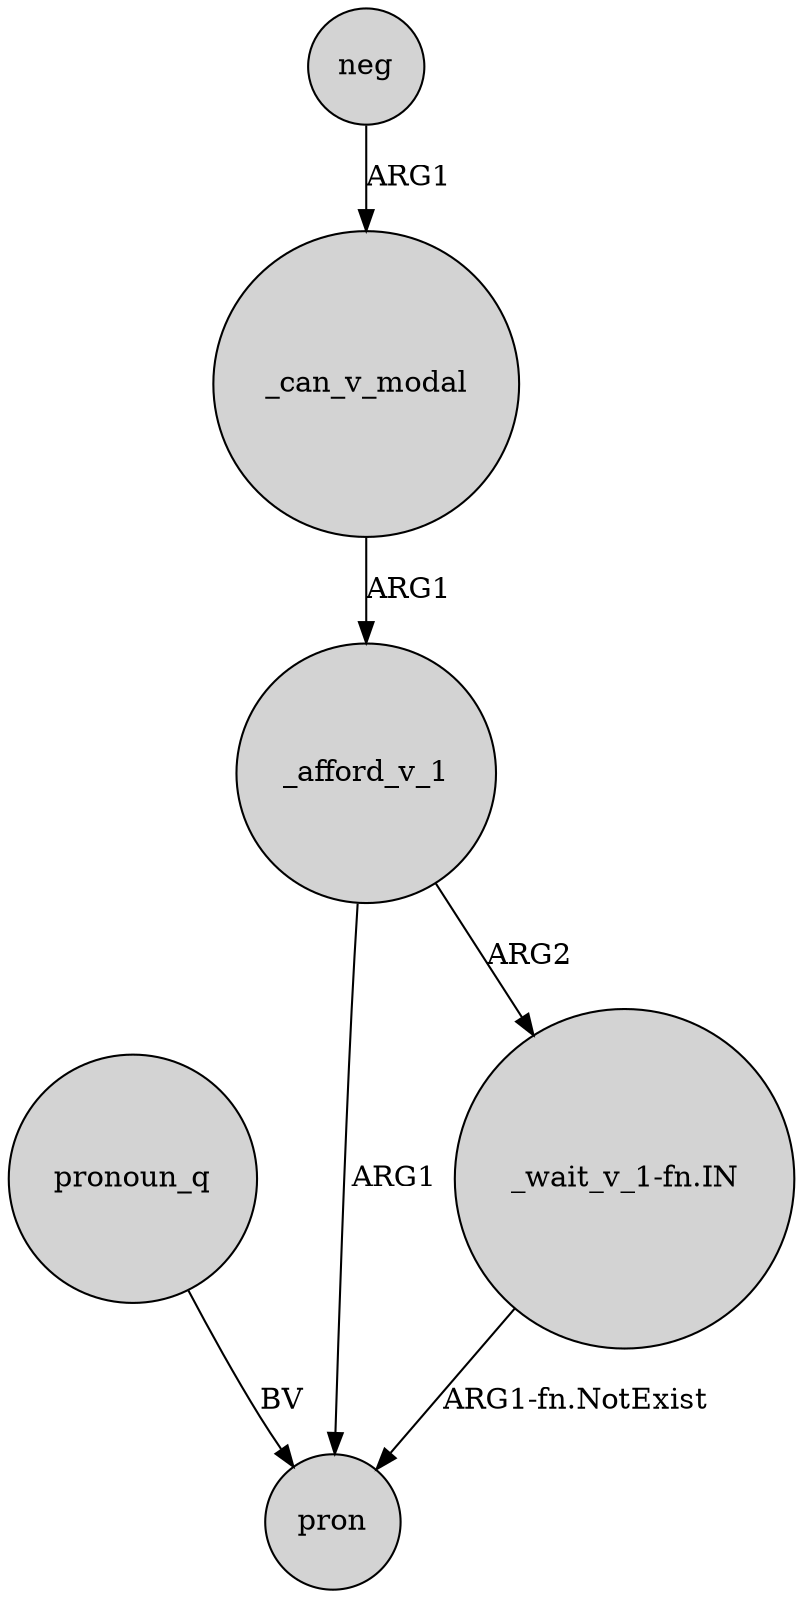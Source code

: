 digraph {
	node [shape=circle style=filled]
	pronoun_q -> pron [label=BV]
	_afford_v_1 -> pron [label=ARG1]
	"_wait_v_1-fn.IN" -> pron [label="ARG1-fn.NotExist"]
	neg -> _can_v_modal [label=ARG1]
	_afford_v_1 -> "_wait_v_1-fn.IN" [label=ARG2]
	_can_v_modal -> _afford_v_1 [label=ARG1]
}

